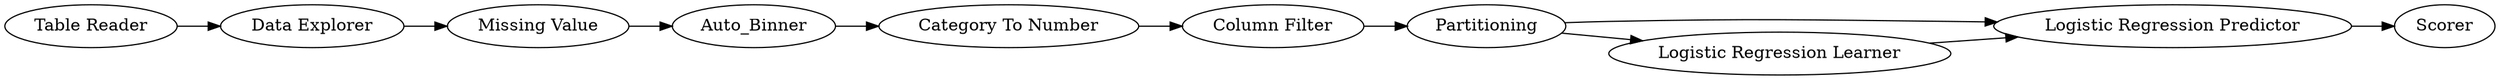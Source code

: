 digraph {
	"5448538044792659774_7" [label="Column Filter"]
	"609183224181207108_6" [label=Auto_Binner]
	"5448538044792659774_1" [label="Table Reader"]
	"609183224181207108_3" [label="Data Explorer"]
	"5448538044792659774_8" [label=Partitioning]
	"5448538044792659774_10" [label="Logistic Regression Predictor"]
	"5448538044792659774_11" [label=Scorer]
	"5448538044792659774_9" [label="Logistic Regression Learner"]
	"609183224181207108_7" [label="Category To Number"]
	"609183224181207108_5" [label="Missing Value"]
	"5448538044792659774_1" -> "609183224181207108_3"
	"5448538044792659774_8" -> "5448538044792659774_9"
	"609183224181207108_7" -> "5448538044792659774_7"
	"609183224181207108_6" -> "609183224181207108_7"
	"5448538044792659774_10" -> "5448538044792659774_11"
	"5448538044792659774_8" -> "5448538044792659774_10"
	"5448538044792659774_7" -> "5448538044792659774_8"
	"609183224181207108_3" -> "609183224181207108_5"
	"5448538044792659774_9" -> "5448538044792659774_10"
	"609183224181207108_5" -> "609183224181207108_6"
	rankdir=LR
}
